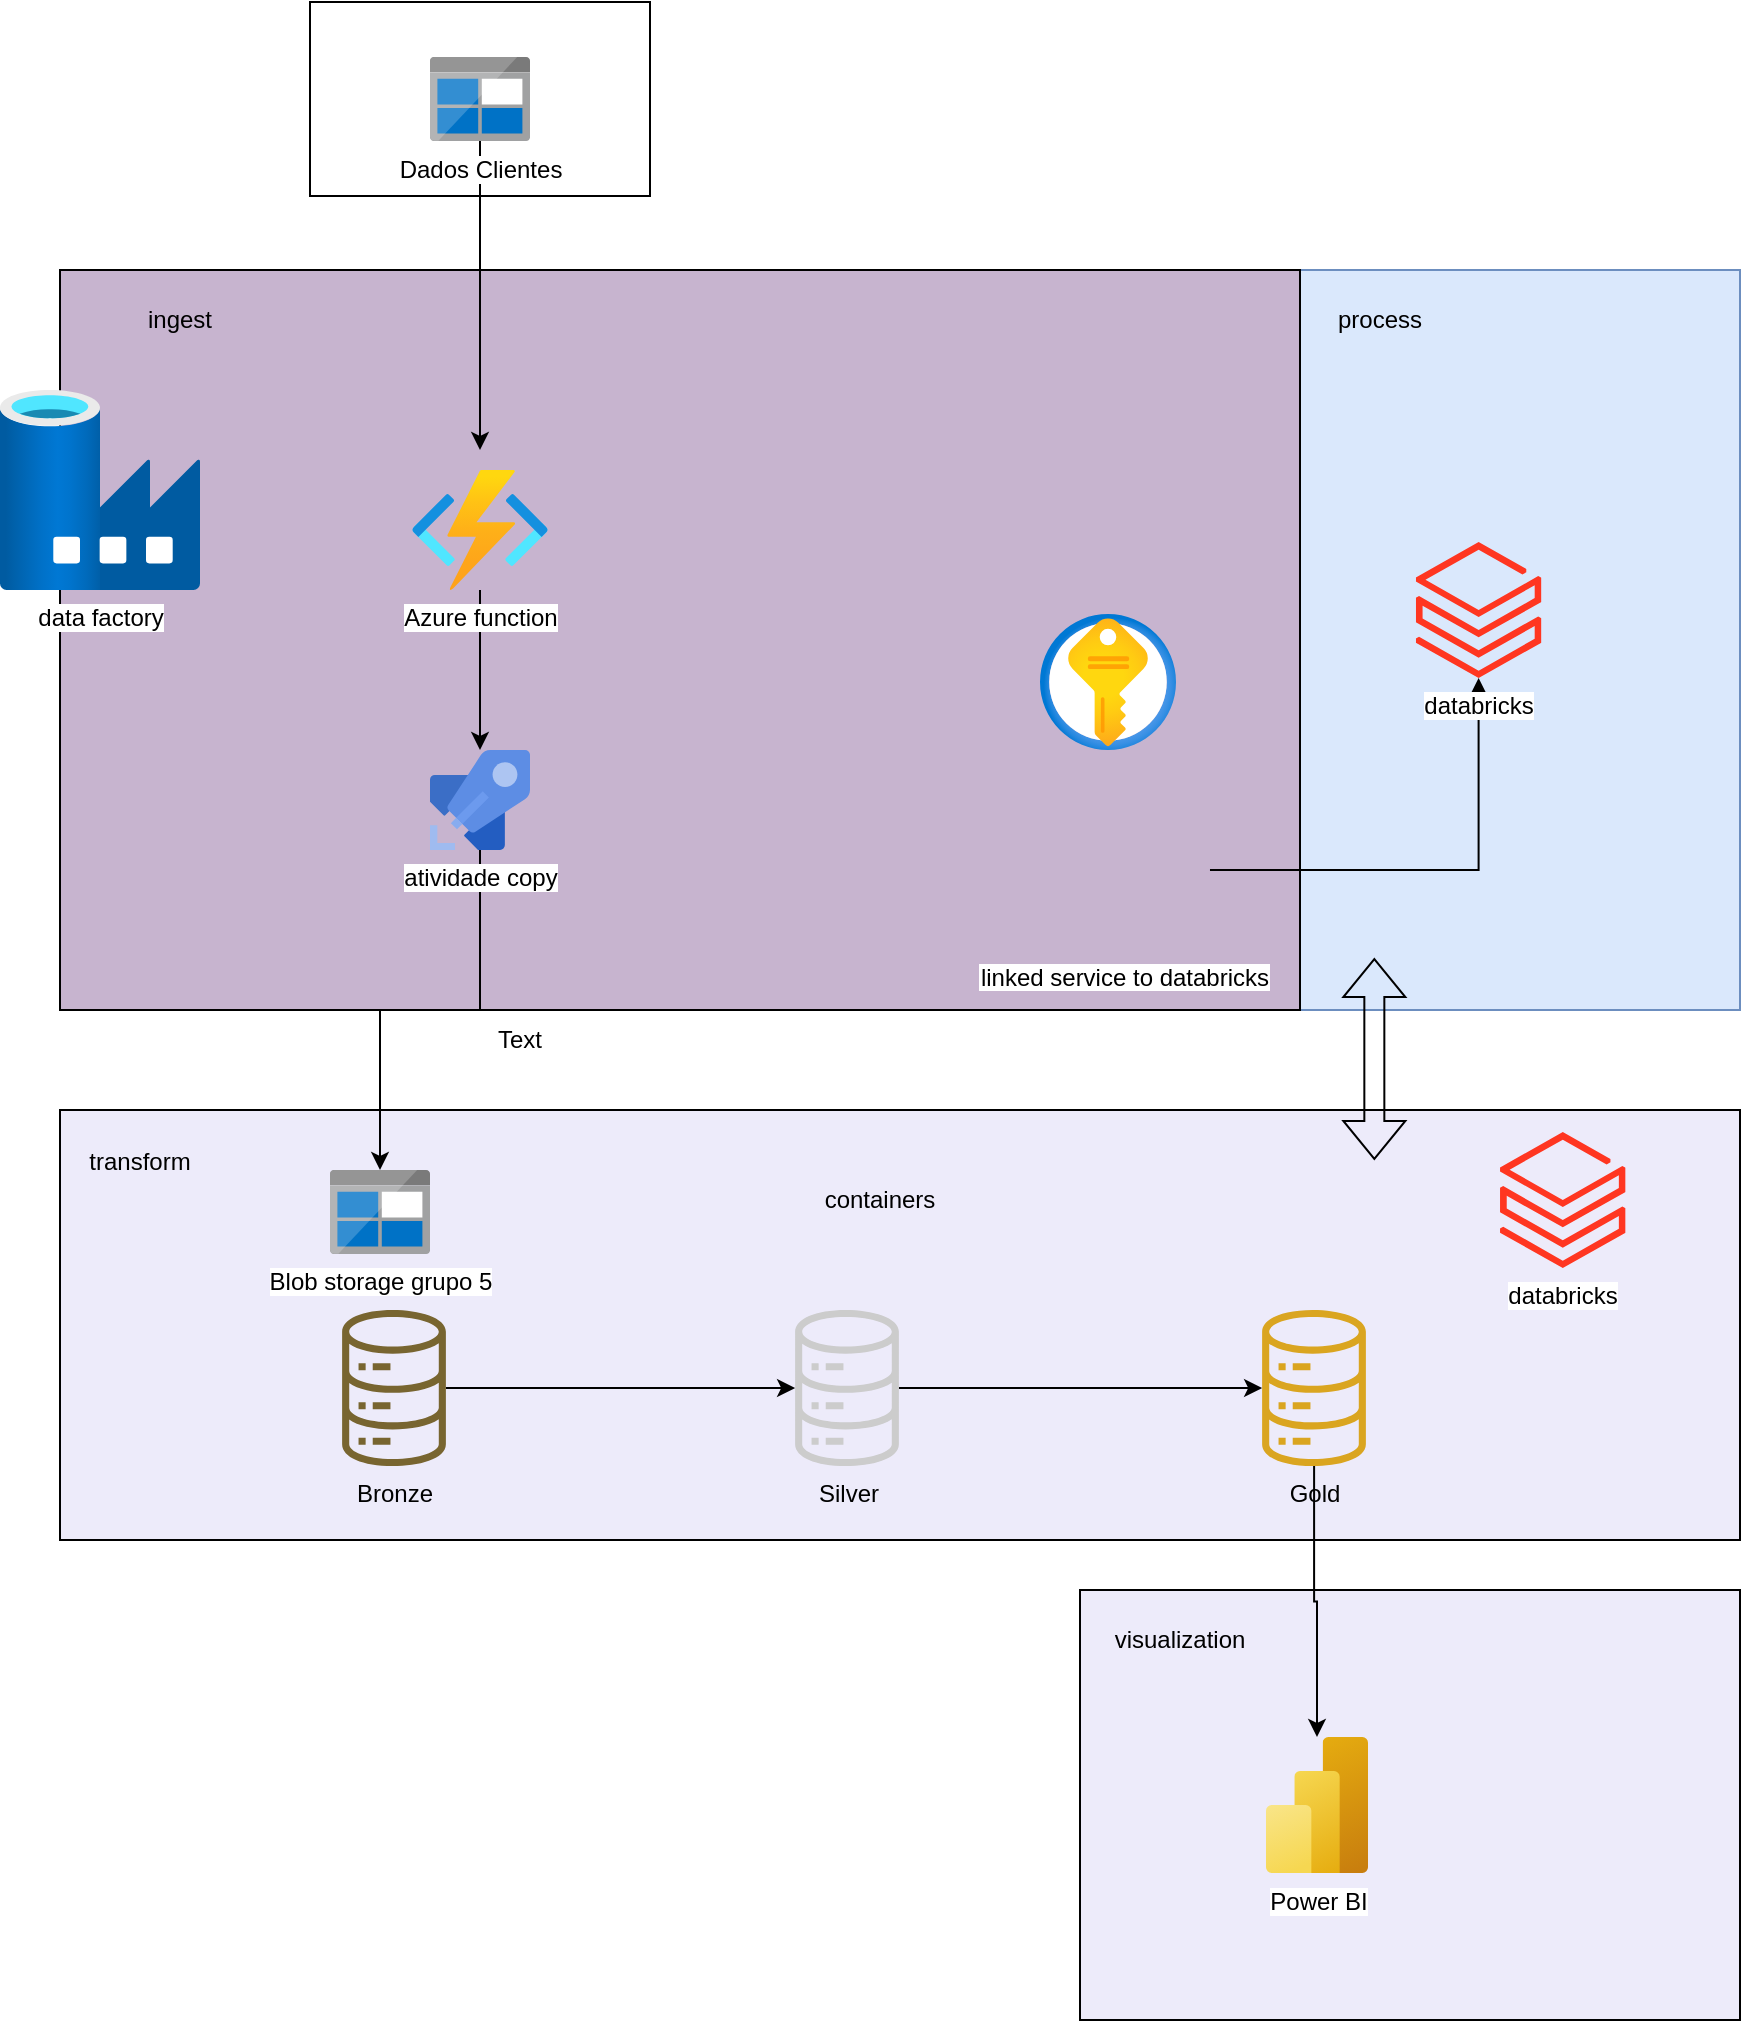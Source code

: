 <mxfile version="24.0.0" type="device">
  <diagram name="Arquitetura-grupo-05" id="90eqOL8bx-6VZ0cI3ec-">
    <mxGraphModel dx="2415" dy="908" grid="1" gridSize="10" guides="1" tooltips="1" connect="1" arrows="1" fold="1" page="1" pageScale="1" pageWidth="827" pageHeight="1169" math="0" shadow="0">
      <root>
        <mxCell id="0" />
        <mxCell id="1" parent="0" />
        <mxCell id="CjrealuKwnq1mrGlpfEA-1" value="" style="shape=image;verticalLabelPosition=bottom;labelBackgroundColor=default;verticalAlign=top;aspect=fixed;imageAspect=0;image=https://eduardo2s.github.io/assets/img/spark.png;" parent="1" vertex="1">
          <mxGeometry x="668" y="550" width="160" height="90" as="geometry" />
        </mxCell>
        <mxCell id="DmdU8ZEOlt_OejEhqSOY-6" value="" style="rounded=0;whiteSpace=wrap;html=1;fillColor=#dae8fc;strokeColor=#6c8ebf;" vertex="1" parent="1">
          <mxGeometry x="310" y="190" width="550" height="370" as="geometry" />
        </mxCell>
        <mxCell id="CjrealuKwnq1mrGlpfEA-20" value="" style="rounded=0;whiteSpace=wrap;html=1;fillColor=#edebfa;" parent="1" vertex="1">
          <mxGeometry x="530" y="850" width="330" height="215" as="geometry" />
        </mxCell>
        <mxCell id="uuC0uU9qO-WGWbCFHayV-21" value="" style="rounded=0;whiteSpace=wrap;html=1;fillColor=#c7b4cf;" parent="1" vertex="1">
          <mxGeometry x="20" y="190" width="620" height="370" as="geometry" />
        </mxCell>
        <mxCell id="uuC0uU9qO-WGWbCFHayV-23" value="" style="rounded=0;whiteSpace=wrap;html=1;fillColor=#edebfa;" parent="1" vertex="1">
          <mxGeometry x="20" y="610" width="840" height="215" as="geometry" />
        </mxCell>
        <mxCell id="uuC0uU9qO-WGWbCFHayV-22" value="" style="rounded=0;whiteSpace=wrap;html=1;fillColor=#ffffff;" parent="1" vertex="1">
          <mxGeometry x="145" y="56" width="170" height="97" as="geometry" />
        </mxCell>
        <mxCell id="uuC0uU9qO-WGWbCFHayV-2" value="Blob storage grupo 5" style="image;sketch=0;aspect=fixed;html=1;points=[];align=center;fontSize=12;image=img/lib/mscae/BlobBlock.svg;" parent="1" vertex="1">
          <mxGeometry x="155" y="640" width="50" height="42" as="geometry" />
        </mxCell>
        <mxCell id="CjrealuKwnq1mrGlpfEA-10" style="edgeStyle=orthogonalEdgeStyle;rounded=0;orthogonalLoop=1;jettySize=auto;html=1;" parent="1" source="uuC0uU9qO-WGWbCFHayV-3" edge="1">
          <mxGeometry relative="1" as="geometry">
            <mxPoint x="230" y="280" as="targetPoint" />
          </mxGeometry>
        </mxCell>
        <mxCell id="uuC0uU9qO-WGWbCFHayV-3" value="Dados Clientes" style="image;sketch=0;aspect=fixed;html=1;points=[];align=center;fontSize=12;image=img/lib/mscae/BlobBlock.svg;" parent="1" vertex="1">
          <mxGeometry x="205" y="83.5" width="50" height="42" as="geometry" />
        </mxCell>
        <mxCell id="CjrealuKwnq1mrGlpfEA-15" style="edgeStyle=orthogonalEdgeStyle;rounded=0;orthogonalLoop=1;jettySize=auto;html=1;" parent="1" source="uuC0uU9qO-WGWbCFHayV-5" target="CjrealuKwnq1mrGlpfEA-3" edge="1">
          <mxGeometry relative="1" as="geometry" />
        </mxCell>
        <mxCell id="uuC0uU9qO-WGWbCFHayV-5" value="Bronze" style="sketch=0;outlineConnect=0;fillColor=#786530;strokeColor=#A18841;dashed=0;verticalLabelPosition=bottom;verticalAlign=top;align=center;html=1;fontSize=12;fontStyle=0;aspect=fixed;pointerEvents=1;shape=mxgraph.aws4.iot_analytics_data_store;" parent="1" vertex="1">
          <mxGeometry x="160" y="710" width="54" height="78" as="geometry" />
        </mxCell>
        <mxCell id="DmdU8ZEOlt_OejEhqSOY-5" style="edgeStyle=orthogonalEdgeStyle;rounded=0;orthogonalLoop=1;jettySize=auto;html=1;" edge="1" parent="1" source="uuC0uU9qO-WGWbCFHayV-16" target="uuC0uU9qO-WGWbCFHayV-2">
          <mxGeometry relative="1" as="geometry" />
        </mxCell>
        <mxCell id="uuC0uU9qO-WGWbCFHayV-16" value="atividade copy" style="image;sketch=0;aspect=fixed;html=1;points=[];align=center;fontSize=12;image=img/lib/mscae/Azure_Pipelines.svg;" parent="1" vertex="1">
          <mxGeometry x="205" y="430" width="50" height="50" as="geometry" />
        </mxCell>
        <mxCell id="xcUW8jf7g7LdZtzedoRj-5" style="edgeStyle=orthogonalEdgeStyle;rounded=0;orthogonalLoop=1;jettySize=auto;html=1;" parent="1" source="xcUW8jf7g7LdZtzedoRj-1" target="xcUW8jf7g7LdZtzedoRj-4" edge="1">
          <mxGeometry relative="1" as="geometry" />
        </mxCell>
        <mxCell id="xcUW8jf7g7LdZtzedoRj-1" value="linked service to databricks" style="shape=image;verticalLabelPosition=bottom;labelBackgroundColor=default;verticalAlign=top;aspect=fixed;imageAspect=0;image=https://1.bp.blogspot.com/-i1F-HI1KbFk/YZAawL2YzQI/AAAAAAAALtw/frUspfHvkMsQEQlhggRjzea029vZ-6y7gCLcBGAsYHQ/s1006/ADFLinkedService.png;" parent="1" vertex="1">
          <mxGeometry x="510" y="450" width="84.99" height="80" as="geometry" />
        </mxCell>
        <mxCell id="xcUW8jf7g7LdZtzedoRj-4" value="databricks" style="image;aspect=fixed;html=1;points=[];align=center;fontSize=12;image=img/lib/azure2/analytics/Azure_Databricks.svg;" parent="1" vertex="1">
          <mxGeometry x="697.92" y="326" width="62.8" height="68" as="geometry" />
        </mxCell>
        <mxCell id="CjrealuKwnq1mrGlpfEA-2" value="ingest" style="text;html=1;align=center;verticalAlign=middle;whiteSpace=wrap;rounded=0;" parent="1" vertex="1">
          <mxGeometry x="50" y="200" width="60" height="30" as="geometry" />
        </mxCell>
        <mxCell id="CjrealuKwnq1mrGlpfEA-17" style="edgeStyle=orthogonalEdgeStyle;rounded=0;orthogonalLoop=1;jettySize=auto;html=1;" parent="1" source="CjrealuKwnq1mrGlpfEA-3" target="CjrealuKwnq1mrGlpfEA-4" edge="1">
          <mxGeometry relative="1" as="geometry" />
        </mxCell>
        <mxCell id="CjrealuKwnq1mrGlpfEA-3" value="Silver" style="sketch=0;outlineConnect=0;fillColor=#cccccc;strokeColor=#A18841;dashed=0;verticalLabelPosition=bottom;verticalAlign=top;align=center;html=1;fontSize=12;fontStyle=0;aspect=fixed;pointerEvents=1;shape=mxgraph.aws4.iot_analytics_data_store;" parent="1" vertex="1">
          <mxGeometry x="386.5" y="710" width="54" height="78" as="geometry" />
        </mxCell>
        <mxCell id="CjrealuKwnq1mrGlpfEA-24" style="edgeStyle=orthogonalEdgeStyle;rounded=0;orthogonalLoop=1;jettySize=auto;html=1;" parent="1" source="CjrealuKwnq1mrGlpfEA-4" target="CjrealuKwnq1mrGlpfEA-22" edge="1">
          <mxGeometry relative="1" as="geometry" />
        </mxCell>
        <mxCell id="CjrealuKwnq1mrGlpfEA-4" value="Gold" style="sketch=0;outlineConnect=0;fillColor=#daa520;strokeColor=#A18841;dashed=0;verticalLabelPosition=bottom;verticalAlign=top;align=center;html=1;fontSize=12;fontStyle=0;aspect=fixed;pointerEvents=1;shape=mxgraph.aws4.iot_analytics_data_store;" parent="1" vertex="1">
          <mxGeometry x="620" y="710" width="54" height="78" as="geometry" />
        </mxCell>
        <mxCell id="CjrealuKwnq1mrGlpfEA-16" value="" style="shape=flexArrow;endArrow=classic;startArrow=classic;html=1;rounded=0;entryX=0.098;entryY=0.997;entryDx=0;entryDy=0;entryPerimeter=0;" parent="1" edge="1">
          <mxGeometry width="100" height="100" relative="1" as="geometry">
            <mxPoint x="677.17" y="635" as="sourcePoint" />
            <mxPoint x="677.17" y="534" as="targetPoint" />
          </mxGeometry>
        </mxCell>
        <mxCell id="CjrealuKwnq1mrGlpfEA-18" value="process" style="text;html=1;align=center;verticalAlign=middle;whiteSpace=wrap;rounded=0;" parent="1" vertex="1">
          <mxGeometry x="649.72" y="200" width="60" height="30" as="geometry" />
        </mxCell>
        <mxCell id="CjrealuKwnq1mrGlpfEA-19" value="containers" style="text;html=1;align=center;verticalAlign=middle;whiteSpace=wrap;rounded=0;" parent="1" vertex="1">
          <mxGeometry x="400" y="640" width="60" height="30" as="geometry" />
        </mxCell>
        <mxCell id="CjrealuKwnq1mrGlpfEA-21" value="" style="image;aspect=fixed;html=1;points=[];align=center;fontSize=12;image=img/lib/azure2/security/Key_Vaults.svg;" parent="1" vertex="1">
          <mxGeometry x="510" y="362" width="68" height="68" as="geometry" />
        </mxCell>
        <mxCell id="CjrealuKwnq1mrGlpfEA-22" value="Power BI" style="image;aspect=fixed;html=1;points=[];align=center;fontSize=12;image=img/lib/azure2/analytics/Power_BI_Embedded.svg;" parent="1" vertex="1">
          <mxGeometry x="623" y="923.5" width="51" height="68" as="geometry" />
        </mxCell>
        <mxCell id="CjrealuKwnq1mrGlpfEA-23" value="visualization" style="text;html=1;align=center;verticalAlign=middle;whiteSpace=wrap;rounded=0;" parent="1" vertex="1">
          <mxGeometry x="550" y="860" width="60" height="30" as="geometry" />
        </mxCell>
        <mxCell id="DmdU8ZEOlt_OejEhqSOY-4" style="edgeStyle=orthogonalEdgeStyle;rounded=0;orthogonalLoop=1;jettySize=auto;html=1;" edge="1" parent="1" source="DmdU8ZEOlt_OejEhqSOY-1" target="uuC0uU9qO-WGWbCFHayV-16">
          <mxGeometry relative="1" as="geometry" />
        </mxCell>
        <mxCell id="DmdU8ZEOlt_OejEhqSOY-1" value="Azure function" style="image;aspect=fixed;html=1;points=[];align=center;fontSize=12;image=img/lib/azure2/compute/Function_Apps.svg;" vertex="1" parent="1">
          <mxGeometry x="196" y="290" width="68" height="60" as="geometry" />
        </mxCell>
        <mxCell id="DmdU8ZEOlt_OejEhqSOY-3" value="data factory" style="image;aspect=fixed;html=1;points=[];align=center;fontSize=12;image=img/lib/azure2/databases/Data_Factory.svg;" vertex="1" parent="1">
          <mxGeometry x="-10" y="250" width="100" height="100" as="geometry" />
        </mxCell>
        <mxCell id="DmdU8ZEOlt_OejEhqSOY-7" value="databricks" style="image;aspect=fixed;html=1;points=[];align=center;fontSize=12;image=img/lib/azure2/analytics/Azure_Databricks.svg;" vertex="1" parent="1">
          <mxGeometry x="740" y="621" width="62.8" height="68" as="geometry" />
        </mxCell>
        <mxCell id="DmdU8ZEOlt_OejEhqSOY-9" value="Text" style="text;html=1;align=center;verticalAlign=middle;whiteSpace=wrap;rounded=0;" vertex="1" parent="1">
          <mxGeometry x="220" y="560" width="60" height="30" as="geometry" />
        </mxCell>
        <mxCell id="DmdU8ZEOlt_OejEhqSOY-10" value="transform" style="text;html=1;align=center;verticalAlign=middle;whiteSpace=wrap;rounded=0;" vertex="1" parent="1">
          <mxGeometry x="30" y="621" width="60" height="30" as="geometry" />
        </mxCell>
      </root>
    </mxGraphModel>
  </diagram>
</mxfile>
